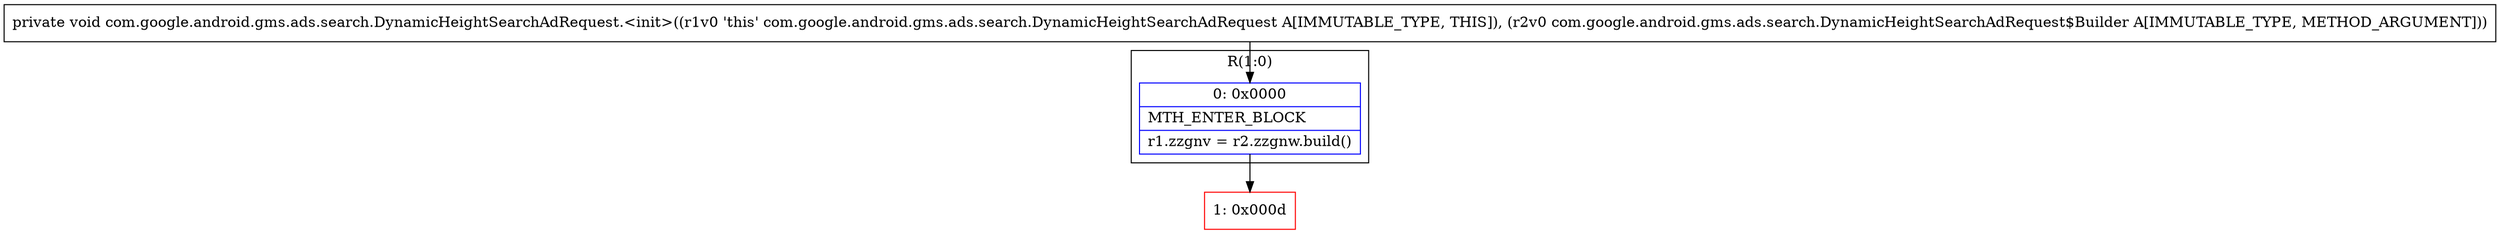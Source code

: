 digraph "CFG forcom.google.android.gms.ads.search.DynamicHeightSearchAdRequest.\<init\>(Lcom\/google\/android\/gms\/ads\/search\/DynamicHeightSearchAdRequest$Builder;)V" {
subgraph cluster_Region_1843843445 {
label = "R(1:0)";
node [shape=record,color=blue];
Node_0 [shape=record,label="{0\:\ 0x0000|MTH_ENTER_BLOCK\l|r1.zzgnv = r2.zzgnw.build()\l}"];
}
Node_1 [shape=record,color=red,label="{1\:\ 0x000d}"];
MethodNode[shape=record,label="{private void com.google.android.gms.ads.search.DynamicHeightSearchAdRequest.\<init\>((r1v0 'this' com.google.android.gms.ads.search.DynamicHeightSearchAdRequest A[IMMUTABLE_TYPE, THIS]), (r2v0 com.google.android.gms.ads.search.DynamicHeightSearchAdRequest$Builder A[IMMUTABLE_TYPE, METHOD_ARGUMENT])) }"];
MethodNode -> Node_0;
Node_0 -> Node_1;
}

